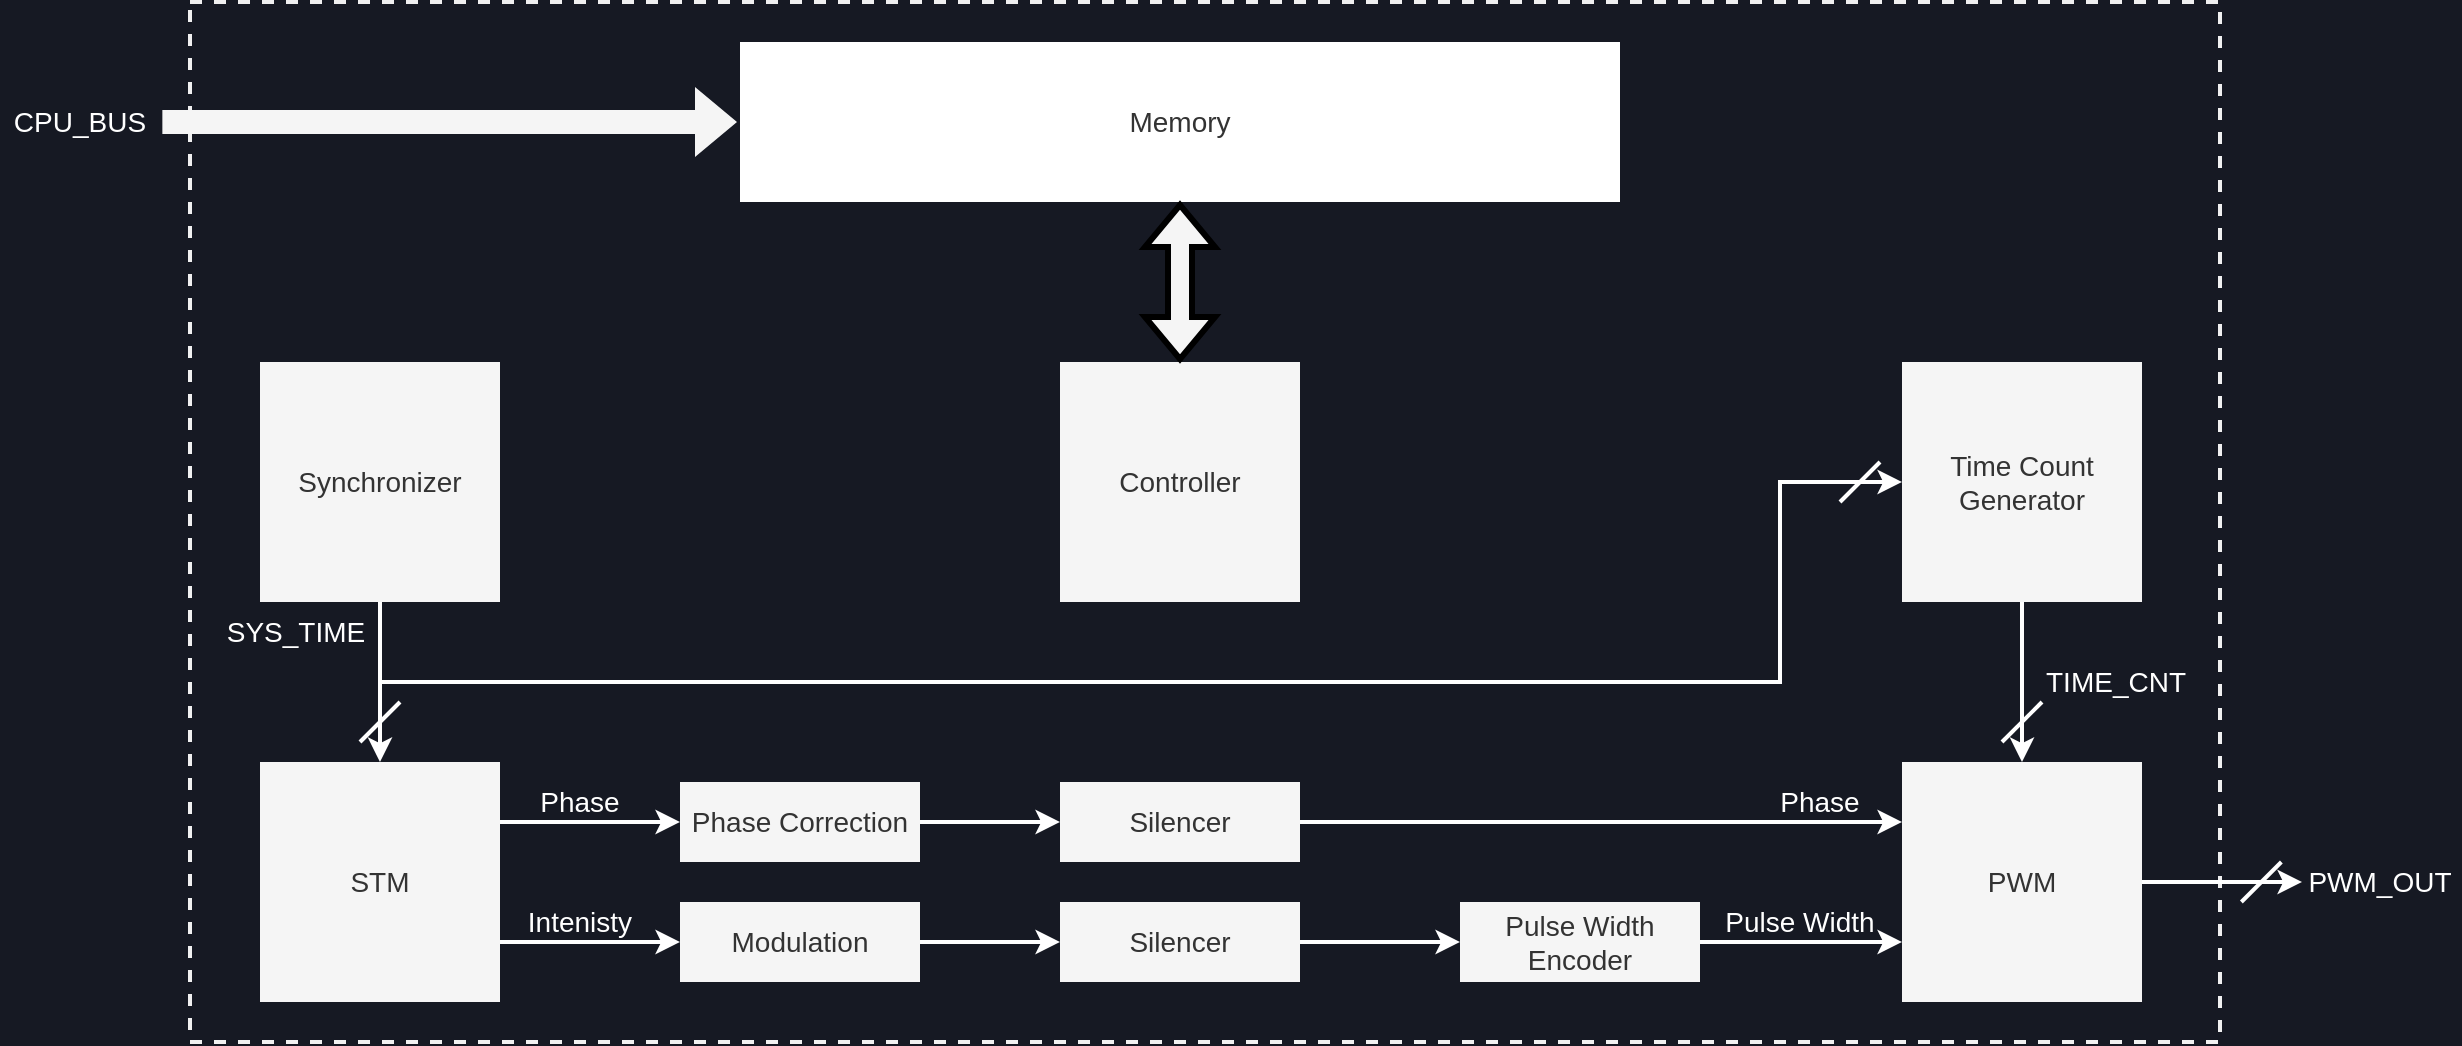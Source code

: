 <mxfile compressed="false">
    <diagram id="86R6ZRfhnQo9sD8B5-7s" name="Page-1">
        <mxGraphModel dx="1813" dy="708" grid="1" gridSize="10" guides="1" tooltips="1" connect="1" arrows="1" fold="1" page="1" pageScale="1" pageWidth="827" pageHeight="1169" background="#161923" math="0" shadow="0">
            <root>
                <mxCell id="0"/>
                <mxCell id="1" parent="0"/>
                <mxCell id="112" value="" style="rounded=0;whiteSpace=wrap;html=1;labelBackgroundColor=none;fontSize=14;fontColor=#333333;strokeColor=#F0F0F0;strokeWidth=2;fillColor=none;dashed=1;" parent="1" vertex="1">
                    <mxGeometry x="285" y="140" width="1015" height="520" as="geometry"/>
                </mxCell>
                <mxCell id="ByCcfvI7zqT--OkzpkXo-116" value="CPU_BUS" style="text;html=1;strokeColor=none;fillColor=none;align=center;verticalAlign=middle;whiteSpace=wrap;rounded=0;fontColor=#FFFFFF;fontSize=14;" parent="1" vertex="1">
                    <mxGeometry x="190" y="180" width="79.68" height="40" as="geometry"/>
                </mxCell>
                <mxCell id="22" value="Modulation" style="rounded=0;whiteSpace=wrap;html=1;fontFamily=Helvetica;fontSize=14;fontColor=#333333;strokeColor=none;strokeWidth=2;fillColor=#f5f5f5;" parent="1" vertex="1">
                    <mxGeometry x="530" y="590" width="120" height="40" as="geometry"/>
                </mxCell>
                <mxCell id="126" style="edgeStyle=none;rounded=0;html=1;entryX=0;entryY=0.5;entryDx=0;entryDy=0;fontColor=#333333;strokeColor=#FFFFFF;strokeWidth=2;exitX=1;exitY=0.75;exitDx=0;exitDy=0;" parent="1" target="22" edge="1">
                    <mxGeometry relative="1" as="geometry">
                        <mxPoint x="420" y="610" as="sourcePoint"/>
                    </mxGeometry>
                </mxCell>
                <mxCell id="37" value="STM" style="rounded=0;whiteSpace=wrap;html=1;fontFamily=Helvetica;fontSize=14;fontColor=#333333;strokeColor=none;strokeWidth=3;fillColor=#f5f5f5;" parent="1" vertex="1">
                    <mxGeometry x="320" y="520" width="120" height="120" as="geometry"/>
                </mxCell>
                <mxCell id="55" value="Memory" style="rounded=0;whiteSpace=wrap;html=1;fontFamily=Helvetica;fontSize=14;fontColor=#333333;strokeColor=none;strokeWidth=3;fillColor=#FFFFFF;gradientColor=none;" parent="1" vertex="1">
                    <mxGeometry x="560" y="160" width="440" height="80" as="geometry"/>
                </mxCell>
                <mxCell id="86" value="" style="shape=flexArrow;endArrow=classic;html=1;rounded=0;labelBackgroundColor=default;fontFamily=Helvetica;fontSize=14;fontColor=#000000;strokeColor=none;strokeWidth=3;jumpStyle=arc;fillColor=#f5f5f5;exitX=1;exitY=0.5;exitDx=0;exitDy=0;entryX=0;entryY=0.5;entryDx=0;entryDy=0;" parent="1" source="ByCcfvI7zqT--OkzpkXo-116" target="55" edge="1">
                    <mxGeometry width="50" height="50" relative="1" as="geometry">
                        <mxPoint x="463.68" y="797.5" as="sourcePoint"/>
                        <mxPoint x="540" y="300" as="targetPoint"/>
                        <Array as="points"/>
                    </mxGeometry>
                </mxCell>
                <mxCell id="142" value="PWM" style="rounded=0;whiteSpace=wrap;html=1;fontFamily=Helvetica;fontSize=14;fontColor=#333333;strokeColor=none;strokeWidth=3;fillColor=#f5f5f5;" parent="1" vertex="1">
                    <mxGeometry x="1141" y="520" width="120" height="120" as="geometry"/>
                </mxCell>
                <mxCell id="150" style="edgeStyle=none;rounded=0;html=1;exitX=1;exitY=0.5;exitDx=0;exitDy=0;entryX=0;entryY=0.5;entryDx=0;entryDy=0;fontColor=#333333;strokeColor=#FFFFFF;strokeWidth=2;" parent="1" source="224" target="215" edge="1">
                    <mxGeometry relative="1" as="geometry">
                        <mxPoint x="1780" y="580" as="sourcePoint"/>
                        <mxPoint x="2060" y="580" as="targetPoint"/>
                    </mxGeometry>
                </mxCell>
                <mxCell id="152" value="Intenisty" style="text;html=1;strokeColor=none;fillColor=none;align=center;verticalAlign=middle;whiteSpace=wrap;rounded=0;strokeWidth=2;fontColor=#FFFFFF;fontSize=14;" parent="1" vertex="1">
                    <mxGeometry x="450" y="590" width="60" height="20" as="geometry"/>
                </mxCell>
                <mxCell id="162" style="edgeStyle=none;rounded=0;html=1;exitX=1;exitY=0.5;exitDx=0;exitDy=0;entryX=0;entryY=0.25;entryDx=0;entryDy=0;fontColor=#333333;strokeColor=#FFFFFF;strokeWidth=2;" parent="1" source="215" target="142" edge="1">
                    <mxGeometry relative="1" as="geometry">
                        <mxPoint x="2380" y="580" as="sourcePoint"/>
                        <mxPoint x="2460" y="580" as="targetPoint"/>
                    </mxGeometry>
                </mxCell>
                <mxCell id="165" value="Phase" style="text;html=1;strokeColor=none;fillColor=none;align=center;verticalAlign=middle;whiteSpace=wrap;rounded=0;strokeWidth=2;fontColor=#FFFFFF;fontSize=14;" parent="1" vertex="1">
                    <mxGeometry x="1070" y="530" width="60" height="20" as="geometry"/>
                </mxCell>
                <mxCell id="168" style="edgeStyle=none;rounded=0;html=1;exitX=1;exitY=0.75;exitDx=0;exitDy=0;entryX=0;entryY=0.5;entryDx=0;entryDy=0;fontColor=#333333;strokeColor=#FFFFFF;strokeWidth=2;" parent="1" edge="1">
                    <mxGeometry relative="1" as="geometry">
                        <mxPoint x="1261" y="580" as="sourcePoint"/>
                        <mxPoint x="1341" y="580" as="targetPoint"/>
                    </mxGeometry>
                </mxCell>
                <mxCell id="169" value="" style="endArrow=none;html=1;rounded=1;labelBackgroundColor=default;fontFamily=Helvetica;fontSize=14;fontColor=#000000;strokeColor=#FFFFFF;strokeWidth=2;shape=connector;fillColor=#f5f5f5;" parent="1" edge="1">
                    <mxGeometry width="50" height="50" relative="1" as="geometry">
                        <mxPoint x="1310.68" y="590" as="sourcePoint"/>
                        <mxPoint x="1330.68" y="570" as="targetPoint"/>
                    </mxGeometry>
                </mxCell>
                <mxCell id="170" value="PWM_OUT" style="text;html=1;strokeColor=none;fillColor=none;align=center;verticalAlign=middle;whiteSpace=wrap;rounded=0;fontColor=#FFFFFF;fontSize=14;" parent="1" vertex="1">
                    <mxGeometry x="1340" y="560" width="79.68" height="40" as="geometry"/>
                </mxCell>
                <mxCell id="173" value="Controller" style="rounded=0;whiteSpace=wrap;html=1;fontFamily=Helvetica;fontSize=14;fontColor=#333333;strokeColor=none;strokeWidth=3;fillColor=#f5f5f5;" parent="1" vertex="1">
                    <mxGeometry x="720" y="320" width="120" height="120" as="geometry"/>
                </mxCell>
                <mxCell id="175" style="edgeStyle=none;rounded=0;html=1;exitX=0.5;exitY=1;exitDx=0;exitDy=0;entryX=0.5;entryY=0;entryDx=0;entryDy=0;strokeColor=#FFFFFF;strokeWidth=2;fontColor=#333333;" parent="1" source="174" target="37" edge="1">
                    <mxGeometry relative="1" as="geometry"/>
                </mxCell>
                <mxCell id="178" style="edgeStyle=none;rounded=0;html=1;exitX=0.5;exitY=1;exitDx=0;exitDy=0;strokeColor=#FFFFFF;strokeWidth=2;fontColor=#333333;" parent="1" source="174" target="177" edge="1">
                    <mxGeometry relative="1" as="geometry">
                        <Array as="points">
                            <mxPoint x="380" y="480"/>
                            <mxPoint x="1080" y="480"/>
                            <mxPoint x="1080" y="380"/>
                        </Array>
                    </mxGeometry>
                </mxCell>
                <mxCell id="174" value="Synchronizer" style="rounded=0;whiteSpace=wrap;html=1;fontFamily=Helvetica;fontSize=14;fontColor=#333333;strokeColor=none;strokeWidth=3;fillColor=#f5f5f5;" parent="1" vertex="1">
                    <mxGeometry x="320" y="320" width="120" height="120" as="geometry"/>
                </mxCell>
                <mxCell id="179" style="edgeStyle=none;rounded=0;html=1;exitX=0.5;exitY=1;exitDx=0;exitDy=0;entryX=0.5;entryY=0;entryDx=0;entryDy=0;strokeColor=#FFFFFF;strokeWidth=2;fontColor=#333333;" parent="1" source="177" target="142" edge="1">
                    <mxGeometry relative="1" as="geometry"/>
                </mxCell>
                <mxCell id="177" value="Time Count Generator" style="rounded=0;whiteSpace=wrap;html=1;fontFamily=Helvetica;fontSize=14;fontColor=#333333;strokeColor=none;strokeWidth=3;fillColor=#f5f5f5;" parent="1" vertex="1">
                    <mxGeometry x="1141" y="320" width="120" height="120" as="geometry"/>
                </mxCell>
                <mxCell id="180" value="SYS_TIME" style="text;html=1;strokeColor=none;fillColor=none;align=center;verticalAlign=middle;whiteSpace=wrap;rounded=0;strokeWidth=2;fontColor=#FFFFFF;fontSize=14;" parent="1" vertex="1">
                    <mxGeometry x="300" y="440" width="76" height="30" as="geometry"/>
                </mxCell>
                <mxCell id="181" value="" style="endArrow=none;html=1;rounded=1;labelBackgroundColor=default;fontFamily=Helvetica;fontSize=14;fontColor=#000000;strokeColor=#FFFFFF;strokeWidth=2;shape=connector;fillColor=#f5f5f5;" parent="1" edge="1">
                    <mxGeometry width="50" height="50" relative="1" as="geometry">
                        <mxPoint x="370.0" y="510" as="sourcePoint"/>
                        <mxPoint x="390.0" y="490" as="targetPoint"/>
                    </mxGeometry>
                </mxCell>
                <mxCell id="182" value="TIME_CNT" style="text;html=1;strokeColor=none;fillColor=none;align=center;verticalAlign=middle;whiteSpace=wrap;rounded=0;fontFamily=Helvetica;fontSize=14;fontColor=#FFFFFF;strokeWidth=2;" parent="1" vertex="1">
                    <mxGeometry x="1210" y="470" width="76" height="20" as="geometry"/>
                </mxCell>
                <mxCell id="183" value="" style="endArrow=none;html=1;rounded=1;labelBackgroundColor=default;fontFamily=Helvetica;fontSize=14;fontColor=#000000;strokeColor=#FFFFFF;strokeWidth=2;shape=connector;fillColor=#f5f5f5;" parent="1" edge="1">
                    <mxGeometry width="50" height="50" relative="1" as="geometry">
                        <mxPoint x="1191.0" y="510" as="sourcePoint"/>
                        <mxPoint x="1211.0" y="490" as="targetPoint"/>
                    </mxGeometry>
                </mxCell>
                <mxCell id="188" value="" style="endArrow=none;html=1;rounded=1;labelBackgroundColor=default;fontFamily=Helvetica;fontSize=14;fontColor=#000000;strokeColor=#FFFFFF;strokeWidth=2;shape=connector;fillColor=#f5f5f5;" parent="1" edge="1">
                    <mxGeometry width="50" height="50" relative="1" as="geometry">
                        <mxPoint x="1110.0" y="390" as="sourcePoint"/>
                        <mxPoint x="1130.0" y="370" as="targetPoint"/>
                    </mxGeometry>
                </mxCell>
                <mxCell id="192" value="" style="shape=flexArrow;endArrow=classic;html=1;rounded=0;labelBackgroundColor=default;fontFamily=Helvetica;fontSize=14;fontColor=#000000;strokeColor=default;strokeWidth=3;jumpStyle=arc;fillColor=#f5f5f5;exitX=0.5;exitY=1;exitDx=0;exitDy=0;entryX=0.5;entryY=0;entryDx=0;entryDy=0;startArrow=block;" parent="1" source="55" target="173" edge="1">
                    <mxGeometry width="50" height="50" relative="1" as="geometry">
                        <mxPoint x="370.0" y="300" as="sourcePoint"/>
                        <mxPoint x="770.32" y="300" as="targetPoint"/>
                        <Array as="points"/>
                    </mxGeometry>
                </mxCell>
                <mxCell id="194" value="Silencer" style="rounded=0;whiteSpace=wrap;html=1;fontFamily=Helvetica;fontSize=14;fontColor=#333333;strokeColor=none;strokeWidth=2;fillColor=#f5f5f5;" parent="1" vertex="1">
                    <mxGeometry x="720" y="590" width="120" height="40" as="geometry"/>
                </mxCell>
                <mxCell id="195" value="Pulse Width Encoder" style="rounded=0;whiteSpace=wrap;html=1;fontFamily=Helvetica;fontSize=14;fontColor=#333333;strokeColor=none;strokeWidth=2;fillColor=#f5f5f5;" parent="1" vertex="1">
                    <mxGeometry x="920" y="590" width="120" height="40" as="geometry"/>
                </mxCell>
                <mxCell id="208" style="edgeStyle=none;rounded=0;html=1;exitX=1;exitY=0.5;exitDx=0;exitDy=0;entryX=0;entryY=0.5;entryDx=0;entryDy=0;strokeWidth=2;startArrow=none;startFill=0;endArrow=classic;endFill=1;strokeColor=#FFFFFF;" parent="1" source="194" target="195" edge="1">
                    <mxGeometry relative="1" as="geometry">
                        <mxPoint x="760" y="790" as="sourcePoint"/>
                    </mxGeometry>
                </mxCell>
                <mxCell id="209" value="" style="endArrow=classic;html=1;rounded=0;strokeWidth=2;entryX=0;entryY=0.5;entryDx=0;entryDy=0;endFill=1;exitX=1;exitY=0.5;exitDx=0;exitDy=0;strokeColor=#FFFFFF;" parent="1" source="22" target="194" edge="1">
                    <mxGeometry width="50" height="50" relative="1" as="geometry">
                        <mxPoint x="600" y="630" as="sourcePoint"/>
                        <mxPoint x="720" y="610" as="targetPoint"/>
                    </mxGeometry>
                </mxCell>
                <mxCell id="214" value="Pulse Width" style="text;html=1;strokeColor=none;fillColor=none;align=center;verticalAlign=middle;whiteSpace=wrap;rounded=0;strokeWidth=2;fontColor=#FFFFFF;fontSize=14;" parent="1" vertex="1">
                    <mxGeometry x="1050" y="590" width="80" height="19" as="geometry"/>
                </mxCell>
                <mxCell id="215" value="Silencer" style="rounded=0;whiteSpace=wrap;html=1;fontFamily=Helvetica;fontSize=14;fontColor=#333333;strokeColor=none;strokeWidth=2;fillColor=#f5f5f5;" parent="1" vertex="1">
                    <mxGeometry x="720" y="530" width="120" height="40" as="geometry"/>
                </mxCell>
                <mxCell id="217" value="Phase" style="text;html=1;strokeColor=none;fillColor=none;align=center;verticalAlign=middle;whiteSpace=wrap;rounded=0;strokeWidth=2;fontColor=#FFFFFF;fontSize=14;" parent="1" vertex="1">
                    <mxGeometry x="450" y="530" width="60" height="20" as="geometry"/>
                </mxCell>
                <mxCell id="223" style="edgeStyle=none;rounded=0;html=1;exitX=1;exitY=0.5;exitDx=0;exitDy=0;entryX=0;entryY=0.75;entryDx=0;entryDy=0;strokeWidth=2;startArrow=none;startFill=0;endArrow=classic;endFill=1;strokeColor=#FFFFFF;" parent="1" source="195" edge="1">
                    <mxGeometry relative="1" as="geometry">
                        <mxPoint x="1040" y="610" as="sourcePoint"/>
                        <mxPoint x="1141" y="610" as="targetPoint"/>
                    </mxGeometry>
                </mxCell>
                <mxCell id="225" value="" style="edgeStyle=none;rounded=0;html=1;exitX=1;exitY=0.25;exitDx=0;exitDy=0;entryX=0;entryY=0.5;entryDx=0;entryDy=0;fontColor=#333333;strokeColor=#FFFFFF;strokeWidth=2;" edge="1" parent="1" source="37" target="224">
                    <mxGeometry relative="1" as="geometry">
                        <mxPoint x="440" y="550" as="sourcePoint"/>
                        <mxPoint x="720" y="550" as="targetPoint"/>
                    </mxGeometry>
                </mxCell>
                <mxCell id="224" value="Phase Correction" style="rounded=0;whiteSpace=wrap;html=1;fontFamily=Helvetica;fontSize=14;fontColor=#333333;strokeColor=none;strokeWidth=2;fillColor=#f5f5f5;" vertex="1" parent="1">
                    <mxGeometry x="530" y="530" width="120" height="40" as="geometry"/>
                </mxCell>
            </root>
        </mxGraphModel>
    </diagram>
</mxfile>